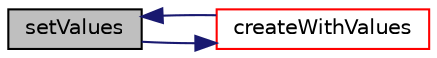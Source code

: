 digraph "setValues"
{
  bgcolor="transparent";
  edge [fontname="Helvetica",fontsize="10",labelfontname="Helvetica",labelfontsize="10"];
  node [fontname="Helvetica",fontsize="10",shape=record];
  rankdir="LR";
  Node1 [label="setValues",height=0.2,width=0.4,color="black", fillcolor="grey75", style="filled", fontcolor="black"];
  Node1 -> Node2 [color="midnightblue",fontsize="10",style="solid",fontname="Helvetica"];
  Node2 [label="createWithValues",height=0.2,width=0.4,color="red",URL="$a10974.html#aeeca6143ff7b77311c502e416937caf1",tooltip="Opposite of findIndices: set values at indices to given value. "];
  Node2 -> Node1 [color="midnightblue",fontsize="10",style="solid",fontname="Helvetica"];
}
